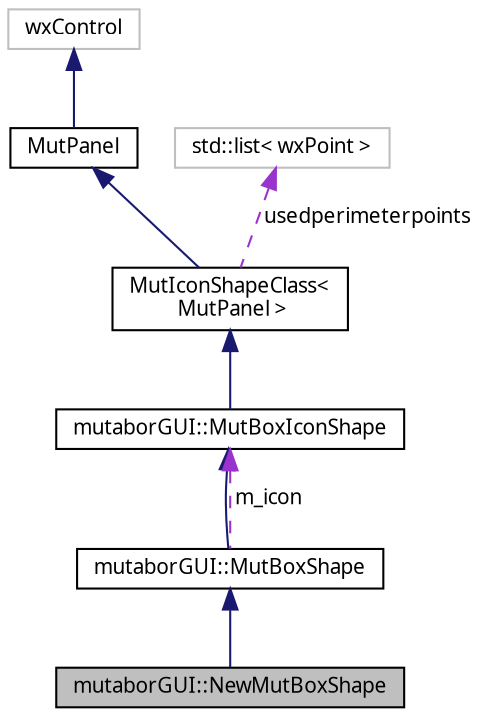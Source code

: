 digraph "mutaborGUI::NewMutBoxShape"
{
  edge [fontname="Sans",fontsize="10",labelfontname="Sans",labelfontsize="10"];
  node [fontname="Sans",fontsize="10",shape=record];
  Node6 [label="mutaborGUI::NewMutBoxShape",height=0.2,width=0.4,color="black", fillcolor="grey75", style="filled", fontcolor="black"];
  Node7 -> Node6 [dir="back",color="midnightblue",fontsize="10",style="solid",fontname="Sans"];
  Node7 [label="mutaborGUI::MutBoxShape",height=0.2,width=0.4,color="black", fillcolor="white", style="filled",URL="$d5/d72/classmutaborGUI_1_1MutBoxShape.html"];
  Node8 -> Node7 [dir="back",color="midnightblue",fontsize="10",style="solid",fontname="Sans"];
  Node8 [label="mutaborGUI::MutBoxIconShape",height=0.2,width=0.4,color="black", fillcolor="white", style="filled",URL="$d2/ddf/classmutaborGUI_1_1MutBoxIconShape.html"];
  Node9 -> Node8 [dir="back",color="midnightblue",fontsize="10",style="solid",fontname="Sans"];
  Node9 [label="MutIconShapeClass\<\l MutPanel \>",height=0.2,width=0.4,color="black", fillcolor="white", style="filled",URL="$d5/d12/classMutIconShapeClass.html"];
  Node10 -> Node9 [dir="back",color="midnightblue",fontsize="10",style="solid",fontname="Sans"];
  Node10 [label="MutPanel",height=0.2,width=0.4,color="black", fillcolor="white", style="filled",URL="$df/df2/classMutPanel.html"];
  Node11 -> Node10 [dir="back",color="midnightblue",fontsize="10",style="solid",fontname="Sans"];
  Node11 [label="wxControl",height=0.2,width=0.4,color="grey75", fillcolor="white", style="filled"];
  Node12 -> Node9 [dir="back",color="darkorchid3",fontsize="10",style="dashed",label=" usedperimeterpoints" ,fontname="Sans"];
  Node12 [label="std::list\< wxPoint \>",height=0.2,width=0.4,color="grey75", fillcolor="white", style="filled"];
  Node8 -> Node7 [dir="back",color="darkorchid3",fontsize="10",style="dashed",label=" m_icon" ,fontname="Sans"];
}
